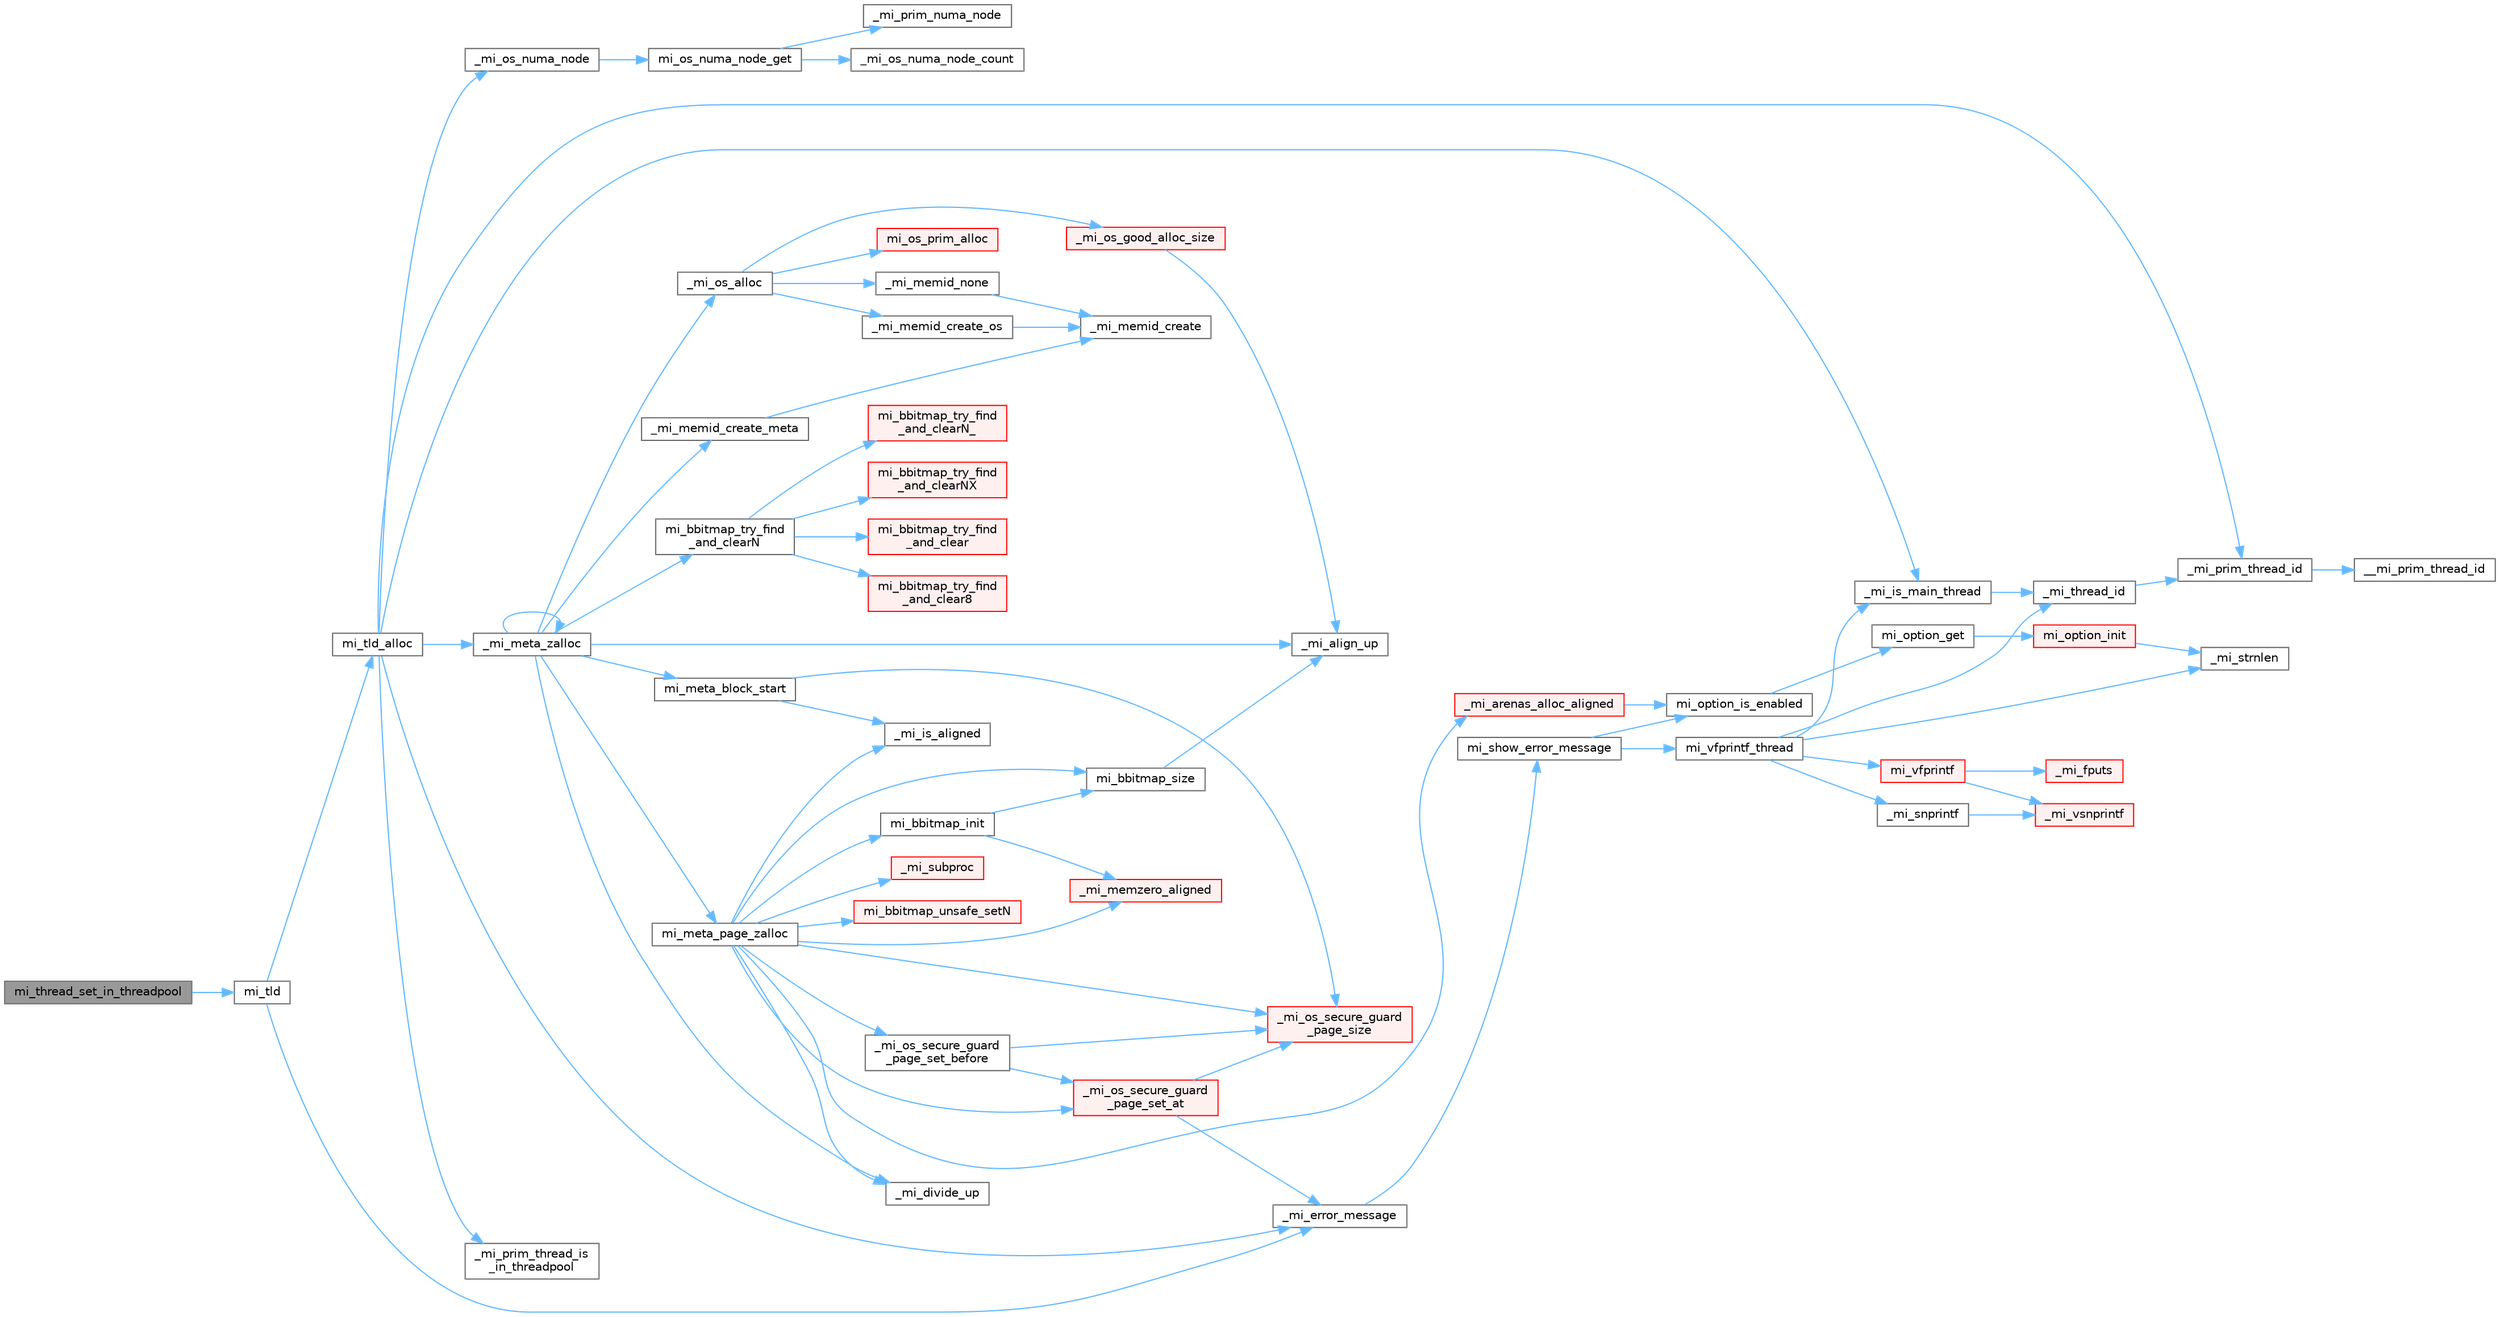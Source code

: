 digraph "mi_thread_set_in_threadpool"
{
 // LATEX_PDF_SIZE
  bgcolor="transparent";
  edge [fontname=Helvetica,fontsize=10,labelfontname=Helvetica,labelfontsize=10];
  node [fontname=Helvetica,fontsize=10,shape=box,height=0.2,width=0.4];
  rankdir="LR";
  Node1 [id="Node000001",label="mi_thread_set_in_threadpool",height=0.2,width=0.4,color="gray40", fillcolor="grey60", style="filled", fontcolor="black",tooltip=" "];
  Node1 -> Node2 [id="edge1_Node000001_Node000002",color="steelblue1",style="solid",tooltip=" "];
  Node2 [id="Node000002",label="mi_tld",height=0.2,width=0.4,color="grey40", fillcolor="white", style="filled",URL="$_e_a_s_t_l_2packages_2mimalloc_2src_2init_8c.html#a6e90738c5f828cb4ea4173e14615c377",tooltip=" "];
  Node2 -> Node3 [id="edge2_Node000002_Node000003",color="steelblue1",style="solid",tooltip=" "];
  Node3 [id="Node000003",label="_mi_error_message",height=0.2,width=0.4,color="grey40", fillcolor="white", style="filled",URL="$options_8c.html#a2bebc073bcaac71658e57bb260c2e426",tooltip=" "];
  Node3 -> Node4 [id="edge3_Node000003_Node000004",color="steelblue1",style="solid",tooltip=" "];
  Node4 [id="Node000004",label="mi_show_error_message",height=0.2,width=0.4,color="grey40", fillcolor="white", style="filled",URL="$options_8c.html#a025f32c63014753e87fd7a579d2bb8aa",tooltip=" "];
  Node4 -> Node5 [id="edge4_Node000004_Node000005",color="steelblue1",style="solid",tooltip=" "];
  Node5 [id="Node000005",label="mi_option_is_enabled",height=0.2,width=0.4,color="grey40", fillcolor="white", style="filled",URL="$group__options.html#ga459ad98f18b3fc9275474807fe0ca188",tooltip=" "];
  Node5 -> Node6 [id="edge5_Node000005_Node000006",color="steelblue1",style="solid",tooltip=" "];
  Node6 [id="Node000006",label="mi_option_get",height=0.2,width=0.4,color="grey40", fillcolor="white", style="filled",URL="$group__options.html#ga7e8af195cc81d3fa64ccf2662caa565a",tooltip=" "];
  Node6 -> Node7 [id="edge6_Node000006_Node000007",color="steelblue1",style="solid",tooltip=" "];
  Node7 [id="Node000007",label="mi_option_init",height=0.2,width=0.4,color="red", fillcolor="#FFF0F0", style="filled",URL="$options_8c.html#a61970c5b942f29a5dea8a39742421cfe",tooltip=" "];
  Node7 -> Node15 [id="edge7_Node000007_Node000015",color="steelblue1",style="solid",tooltip=" "];
  Node15 [id="Node000015",label="_mi_strnlen",height=0.2,width=0.4,color="grey40", fillcolor="white", style="filled",URL="$libc_8c.html#ae8577fe0d9bbe3fb90d2169caa1af943",tooltip=" "];
  Node4 -> Node19 [id="edge8_Node000004_Node000019",color="steelblue1",style="solid",tooltip=" "];
  Node19 [id="Node000019",label="mi_vfprintf_thread",height=0.2,width=0.4,color="grey40", fillcolor="white", style="filled",URL="$options_8c.html#a4af8263c139d04a876914f39024a7424",tooltip=" "];
  Node19 -> Node20 [id="edge9_Node000019_Node000020",color="steelblue1",style="solid",tooltip=" "];
  Node20 [id="Node000020",label="_mi_is_main_thread",height=0.2,width=0.4,color="grey40", fillcolor="white", style="filled",URL="$_e_a_s_t_l_2packages_2mimalloc_2src_2init_8c.html#a008e0a28e7c86b15a04094d595e2c327",tooltip=" "];
  Node20 -> Node21 [id="edge10_Node000020_Node000021",color="steelblue1",style="solid",tooltip=" "];
  Node21 [id="Node000021",label="_mi_thread_id",height=0.2,width=0.4,color="grey40", fillcolor="white", style="filled",URL="$_e_a_s_t_l_2packages_2mimalloc_2src_2init_8c.html#a43068a36d7dea6ccf1e3558a27e22993",tooltip=" "];
  Node21 -> Node22 [id="edge11_Node000021_Node000022",color="steelblue1",style="solid",tooltip=" "];
  Node22 [id="Node000022",label="_mi_prim_thread_id",height=0.2,width=0.4,color="grey40", fillcolor="white", style="filled",URL="$prim_8h.html#a3875c92cbb791d0a7c69bc1fd2df6804",tooltip=" "];
  Node22 -> Node23 [id="edge12_Node000022_Node000023",color="steelblue1",style="solid",tooltip=" "];
  Node23 [id="Node000023",label="__mi_prim_thread_id",height=0.2,width=0.4,color="grey40", fillcolor="white", style="filled",URL="$prim_8h.html#a42ea20cb0253ec21dff5f6770927df20",tooltip=" "];
  Node19 -> Node24 [id="edge13_Node000019_Node000024",color="steelblue1",style="solid",tooltip=" "];
  Node24 [id="Node000024",label="_mi_snprintf",height=0.2,width=0.4,color="grey40", fillcolor="white", style="filled",URL="$libc_8c.html#a6c2f4673e3317f332571bc1bec18c49b",tooltip=" "];
  Node24 -> Node25 [id="edge14_Node000024_Node000025",color="steelblue1",style="solid",tooltip=" "];
  Node25 [id="Node000025",label="_mi_vsnprintf",height=0.2,width=0.4,color="red", fillcolor="#FFF0F0", style="filled",URL="$libc_8c.html#a8991188606f00dc8665aa14d8e7dab83",tooltip=" "];
  Node19 -> Node15 [id="edge15_Node000019_Node000015",color="steelblue1",style="solid",tooltip=" "];
  Node19 -> Node21 [id="edge16_Node000019_Node000021",color="steelblue1",style="solid",tooltip=" "];
  Node19 -> Node31 [id="edge17_Node000019_Node000031",color="steelblue1",style="solid",tooltip=" "];
  Node31 [id="Node000031",label="mi_vfprintf",height=0.2,width=0.4,color="red", fillcolor="#FFF0F0", style="filled",URL="$options_8c.html#a1f31f62f178fb5309451aa44c8d25327",tooltip=" "];
  Node31 -> Node32 [id="edge18_Node000031_Node000032",color="steelblue1",style="solid",tooltip=" "];
  Node32 [id="Node000032",label="_mi_fputs",height=0.2,width=0.4,color="red", fillcolor="#FFF0F0", style="filled",URL="$options_8c.html#a74eecad8676654f59f427a84ccc5c19d",tooltip=" "];
  Node31 -> Node25 [id="edge19_Node000031_Node000025",color="steelblue1",style="solid",tooltip=" "];
  Node2 -> Node40 [id="edge20_Node000002_Node000040",color="steelblue1",style="solid",tooltip=" "];
  Node40 [id="Node000040",label="mi_tld_alloc",height=0.2,width=0.4,color="grey40", fillcolor="white", style="filled",URL="$_e_a_s_t_l_2packages_2mimalloc_2src_2init_8c.html#a69e326a3e850840d14a624a21cf66520",tooltip=" "];
  Node40 -> Node3 [id="edge21_Node000040_Node000003",color="steelblue1",style="solid",tooltip=" "];
  Node40 -> Node20 [id="edge22_Node000040_Node000020",color="steelblue1",style="solid",tooltip=" "];
  Node40 -> Node41 [id="edge23_Node000040_Node000041",color="steelblue1",style="solid",tooltip=" "];
  Node41 [id="Node000041",label="_mi_meta_zalloc",height=0.2,width=0.4,color="grey40", fillcolor="white", style="filled",URL="$arena-meta_8c.html#a31a659497b10a801687c27c99ab780ae",tooltip=" "];
  Node41 -> Node42 [id="edge24_Node000041_Node000042",color="steelblue1",style="solid",tooltip=" "];
  Node42 [id="Node000042",label="_mi_align_up",height=0.2,width=0.4,color="grey40", fillcolor="white", style="filled",URL="$_e_a_s_t_l_2packages_2mimalloc_2include_2mimalloc_2internal_8h.html#a7f35944d44d8a16365072023dd19e0da",tooltip=" "];
  Node41 -> Node43 [id="edge25_Node000041_Node000043",color="steelblue1",style="solid",tooltip=" "];
  Node43 [id="Node000043",label="_mi_divide_up",height=0.2,width=0.4,color="grey40", fillcolor="white", style="filled",URL="$_e_a_s_t_l_2packages_2mimalloc_2include_2mimalloc_2internal_8h.html#a693e5b64e9a4644c716974dda2395edc",tooltip=" "];
  Node41 -> Node44 [id="edge26_Node000041_Node000044",color="steelblue1",style="solid",tooltip=" "];
  Node44 [id="Node000044",label="_mi_memid_create_meta",height=0.2,width=0.4,color="grey40", fillcolor="white", style="filled",URL="$_e_a_s_t_l_2packages_2mimalloc_2include_2mimalloc_2internal_8h.html#abe6a939e19dc8bd746a6aaa6de9f1bf0",tooltip=" "];
  Node44 -> Node45 [id="edge27_Node000044_Node000045",color="steelblue1",style="solid",tooltip=" "];
  Node45 [id="Node000045",label="_mi_memid_create",height=0.2,width=0.4,color="grey40", fillcolor="white", style="filled",URL="$_e_a_s_t_l_2packages_2mimalloc_2include_2mimalloc_2internal_8h.html#a666352100ead3b22c4cd8ac803b1b1f8",tooltip=" "];
  Node41 -> Node41 [id="edge28_Node000041_Node000041",color="steelblue1",style="solid",tooltip=" "];
  Node41 -> Node46 [id="edge29_Node000041_Node000046",color="steelblue1",style="solid",tooltip=" "];
  Node46 [id="Node000046",label="_mi_os_alloc",height=0.2,width=0.4,color="grey40", fillcolor="white", style="filled",URL="$os_8c.html#adda37bbacbf064719f3398bc4c8de08f",tooltip=" "];
  Node46 -> Node47 [id="edge30_Node000046_Node000047",color="steelblue1",style="solid",tooltip=" "];
  Node47 [id="Node000047",label="_mi_memid_create_os",height=0.2,width=0.4,color="grey40", fillcolor="white", style="filled",URL="$_e_a_s_t_l_2packages_2mimalloc_2include_2mimalloc_2internal_8h.html#a09383ef9229fc236d59aadf1acc9268c",tooltip=" "];
  Node47 -> Node45 [id="edge31_Node000047_Node000045",color="steelblue1",style="solid",tooltip=" "];
  Node46 -> Node48 [id="edge32_Node000046_Node000048",color="steelblue1",style="solid",tooltip=" "];
  Node48 [id="Node000048",label="_mi_memid_none",height=0.2,width=0.4,color="grey40", fillcolor="white", style="filled",URL="$_e_a_s_t_l_2packages_2mimalloc_2include_2mimalloc_2internal_8h.html#a130091d8591ac82c587dace216eca4d2",tooltip=" "];
  Node48 -> Node45 [id="edge33_Node000048_Node000045",color="steelblue1",style="solid",tooltip=" "];
  Node46 -> Node49 [id="edge34_Node000046_Node000049",color="steelblue1",style="solid",tooltip=" "];
  Node49 [id="Node000049",label="_mi_os_good_alloc_size",height=0.2,width=0.4,color="red", fillcolor="#FFF0F0", style="filled",URL="$os_8c.html#aa30b56bf7b30da1c4f35323cfccce4f1",tooltip=" "];
  Node49 -> Node42 [id="edge35_Node000049_Node000042",color="steelblue1",style="solid",tooltip=" "];
  Node46 -> Node51 [id="edge36_Node000046_Node000051",color="steelblue1",style="solid",tooltip=" "];
  Node51 [id="Node000051",label="mi_os_prim_alloc",height=0.2,width=0.4,color="red", fillcolor="#FFF0F0", style="filled",URL="$os_8c.html#ac50f6ac4cacc85db44bcdfbe89f941b8",tooltip=" "];
  Node41 -> Node78 [id="edge37_Node000041_Node000078",color="steelblue1",style="solid",tooltip=" "];
  Node78 [id="Node000078",label="mi_bbitmap_try_find\l_and_clearN",height=0.2,width=0.4,color="grey40", fillcolor="white", style="filled",URL="$bitmap_8h.html#a68973af6da3993bcf5f6e14bd5395e0e",tooltip=" "];
  Node78 -> Node79 [id="edge38_Node000078_Node000079",color="steelblue1",style="solid",tooltip=" "];
  Node79 [id="Node000079",label="mi_bbitmap_try_find\l_and_clear",height=0.2,width=0.4,color="red", fillcolor="#FFF0F0", style="filled",URL="$bitmap_8c.html#af4021b82102a0099956ce78b094ef754",tooltip=" "];
  Node78 -> Node109 [id="edge39_Node000078_Node000109",color="steelblue1",style="solid",tooltip=" "];
  Node109 [id="Node000109",label="mi_bbitmap_try_find\l_and_clear8",height=0.2,width=0.4,color="red", fillcolor="#FFF0F0", style="filled",URL="$bitmap_8c.html#a1cea740ac26cb096d1af87f0ccf155e6",tooltip=" "];
  Node78 -> Node115 [id="edge40_Node000078_Node000115",color="steelblue1",style="solid",tooltip=" "];
  Node115 [id="Node000115",label="mi_bbitmap_try_find\l_and_clearN_",height=0.2,width=0.4,color="red", fillcolor="#FFF0F0", style="filled",URL="$bitmap_8c.html#a5a1cbdadcced2fcfd0c3bc12e797fdd3",tooltip=" "];
  Node78 -> Node127 [id="edge41_Node000078_Node000127",color="steelblue1",style="solid",tooltip=" "];
  Node127 [id="Node000127",label="mi_bbitmap_try_find\l_and_clearNX",height=0.2,width=0.4,color="red", fillcolor="#FFF0F0", style="filled",URL="$bitmap_8c.html#a39dd151902e207638aac95877e04e7b3",tooltip=" "];
  Node41 -> Node129 [id="edge42_Node000041_Node000129",color="steelblue1",style="solid",tooltip=" "];
  Node129 [id="Node000129",label="mi_meta_block_start",height=0.2,width=0.4,color="grey40", fillcolor="white", style="filled",URL="$arena-meta_8c.html#aeece3fac418407c81bab2ef651ea35a6",tooltip=" "];
  Node129 -> Node65 [id="edge43_Node000129_Node000065",color="steelblue1",style="solid",tooltip=" "];
  Node65 [id="Node000065",label="_mi_is_aligned",height=0.2,width=0.4,color="grey40", fillcolor="white", style="filled",URL="$_e_a_s_t_l_2packages_2mimalloc_2include_2mimalloc_2internal_8h.html#ad446ae4d82cbdbd78dfbe46fa2330555",tooltip=" "];
  Node129 -> Node130 [id="edge44_Node000129_Node000130",color="steelblue1",style="solid",tooltip=" "];
  Node130 [id="Node000130",label="_mi_os_secure_guard\l_page_size",height=0.2,width=0.4,color="red", fillcolor="#FFF0F0", style="filled",URL="$os_8c.html#a2daf38bcf9e1a42db5038d237354fbe2",tooltip=" "];
  Node41 -> Node132 [id="edge45_Node000041_Node000132",color="steelblue1",style="solid",tooltip=" "];
  Node132 [id="Node000132",label="mi_meta_page_zalloc",height=0.2,width=0.4,color="grey40", fillcolor="white", style="filled",URL="$arena-meta_8c.html#a2c5c527039fe8a63d9fdca08d1a83ba9",tooltip=" "];
  Node132 -> Node133 [id="edge46_Node000132_Node000133",color="steelblue1",style="solid",tooltip=" "];
  Node133 [id="Node000133",label="_mi_arenas_alloc_aligned",height=0.2,width=0.4,color="red", fillcolor="#FFF0F0", style="filled",URL="$arena_8c.html#ac3ca9c0300ae2a2e700ec85ebe85d461",tooltip=" "];
  Node133 -> Node5 [id="edge47_Node000133_Node000005",color="steelblue1",style="solid",tooltip=" "];
  Node132 -> Node43 [id="edge48_Node000132_Node000043",color="steelblue1",style="solid",tooltip=" "];
  Node132 -> Node65 [id="edge49_Node000132_Node000065",color="steelblue1",style="solid",tooltip=" "];
  Node132 -> Node200 [id="edge50_Node000132_Node000200",color="steelblue1",style="solid",tooltip=" "];
  Node200 [id="Node000200",label="_mi_memzero_aligned",height=0.2,width=0.4,color="red", fillcolor="#FFF0F0", style="filled",URL="$_e_a_s_t_l_2packages_2mimalloc_2include_2mimalloc_2internal_8h.html#aa1d3beee9d492fc175ac2584e50fd8ea",tooltip=" "];
  Node132 -> Node197 [id="edge51_Node000132_Node000197",color="steelblue1",style="solid",tooltip=" "];
  Node197 [id="Node000197",label="_mi_os_secure_guard\l_page_set_at",height=0.2,width=0.4,color="red", fillcolor="#FFF0F0", style="filled",URL="$os_8c.html#ab8a90f7c45f09eeb46adb1677f438827",tooltip=" "];
  Node197 -> Node3 [id="edge52_Node000197_Node000003",color="steelblue1",style="solid",tooltip=" "];
  Node197 -> Node130 [id="edge53_Node000197_Node000130",color="steelblue1",style="solid",tooltip=" "];
  Node132 -> Node196 [id="edge54_Node000132_Node000196",color="steelblue1",style="solid",tooltip=" "];
  Node196 [id="Node000196",label="_mi_os_secure_guard\l_page_set_before",height=0.2,width=0.4,color="grey40", fillcolor="white", style="filled",URL="$os_8c.html#aac8deca2b283afa161d538be5b073e23",tooltip=" "];
  Node196 -> Node197 [id="edge55_Node000196_Node000197",color="steelblue1",style="solid",tooltip=" "];
  Node196 -> Node130 [id="edge56_Node000196_Node000130",color="steelblue1",style="solid",tooltip=" "];
  Node132 -> Node130 [id="edge57_Node000132_Node000130",color="steelblue1",style="solid",tooltip=" "];
  Node132 -> Node162 [id="edge58_Node000132_Node000162",color="steelblue1",style="solid",tooltip=" "];
  Node162 [id="Node000162",label="_mi_subproc",height=0.2,width=0.4,color="red", fillcolor="#FFF0F0", style="filled",URL="$_e_a_s_t_l_2packages_2mimalloc_2src_2init_8c.html#ad7ba0b811f08490a3e64e9a7b3a03486",tooltip=" "];
  Node132 -> Node199 [id="edge59_Node000132_Node000199",color="steelblue1",style="solid",tooltip=" "];
  Node199 [id="Node000199",label="mi_bbitmap_init",height=0.2,width=0.4,color="grey40", fillcolor="white", style="filled",URL="$bitmap_8c.html#a4bd0f59fd39f7ef532ecf6379640103a",tooltip=" "];
  Node199 -> Node200 [id="edge60_Node000199_Node000200",color="steelblue1",style="solid",tooltip=" "];
  Node199 -> Node202 [id="edge61_Node000199_Node000202",color="steelblue1",style="solid",tooltip=" "];
  Node202 [id="Node000202",label="mi_bbitmap_size",height=0.2,width=0.4,color="grey40", fillcolor="white", style="filled",URL="$bitmap_8c.html#a065d698438c0e7f252b96706e9ed3f8e",tooltip=" "];
  Node202 -> Node42 [id="edge62_Node000202_Node000042",color="steelblue1",style="solid",tooltip=" "];
  Node132 -> Node202 [id="edge63_Node000132_Node000202",color="steelblue1",style="solid",tooltip=" "];
  Node132 -> Node211 [id="edge64_Node000132_Node000211",color="steelblue1",style="solid",tooltip=" "];
  Node211 [id="Node000211",label="mi_bbitmap_unsafe_setN",height=0.2,width=0.4,color="red", fillcolor="#FFF0F0", style="filled",URL="$bitmap_8c.html#a370a9392dc0bbcf78d5ff77ca2a9e15b",tooltip=" "];
  Node40 -> Node242 [id="edge65_Node000040_Node000242",color="steelblue1",style="solid",tooltip=" "];
  Node242 [id="Node000242",label="_mi_os_numa_node",height=0.2,width=0.4,color="grey40", fillcolor="white", style="filled",URL="$os_8c.html#a87bf5dee86fa26ec1cfb519539d1c7aa",tooltip=" "];
  Node242 -> Node243 [id="edge66_Node000242_Node000243",color="steelblue1",style="solid",tooltip=" "];
  Node243 [id="Node000243",label="mi_os_numa_node_get",height=0.2,width=0.4,color="grey40", fillcolor="white", style="filled",URL="$os_8c.html#a951856b6c151081805f4216eb8de02df",tooltip=" "];
  Node243 -> Node244 [id="edge67_Node000243_Node000244",color="steelblue1",style="solid",tooltip=" "];
  Node244 [id="Node000244",label="_mi_os_numa_node_count",height=0.2,width=0.4,color="grey40", fillcolor="white", style="filled",URL="$_e_a_s_t_l_2packages_2mimalloc_2include_2mimalloc_2internal_8h.html#a7104e74ef3302f691be1cca5120f1349",tooltip=" "];
  Node243 -> Node245 [id="edge68_Node000243_Node000245",color="steelblue1",style="solid",tooltip=" "];
  Node245 [id="Node000245",label="_mi_prim_numa_node",height=0.2,width=0.4,color="grey40", fillcolor="white", style="filled",URL="$windows_2prim_8c.html#a933262d22f5d4ebb70599b45c3104236",tooltip=" "];
  Node40 -> Node22 [id="edge69_Node000040_Node000022",color="steelblue1",style="solid",tooltip=" "];
  Node40 -> Node246 [id="edge70_Node000040_Node000246",color="steelblue1",style="solid",tooltip=" "];
  Node246 [id="Node000246",label="_mi_prim_thread_is\l_in_threadpool",height=0.2,width=0.4,color="grey40", fillcolor="white", style="filled",URL="$windows_2prim_8c.html#aeb1429fbac0d95c6d38a018007360ba4",tooltip=" "];
}
